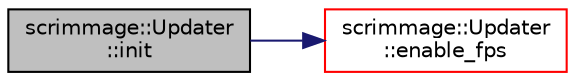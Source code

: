 digraph "scrimmage::Updater::init"
{
 // LATEX_PDF_SIZE
  edge [fontname="Helvetica",fontsize="10",labelfontname="Helvetica",labelfontsize="10"];
  node [fontname="Helvetica",fontsize="10",shape=record];
  rankdir="LR";
  Node1 [label="scrimmage::Updater\l::init",height=0.2,width=0.4,color="black", fillcolor="grey75", style="filled", fontcolor="black",tooltip=" "];
  Node1 -> Node2 [color="midnightblue",fontsize="10",style="solid",fontname="Helvetica"];
  Node2 [label="scrimmage::Updater\l::enable_fps",height=0.2,width=0.4,color="red", fillcolor="white", style="filled",URL="$classscrimmage_1_1Updater.html#a7f66619d8592597e4bc11ff058fa081d",tooltip=" "];
}
